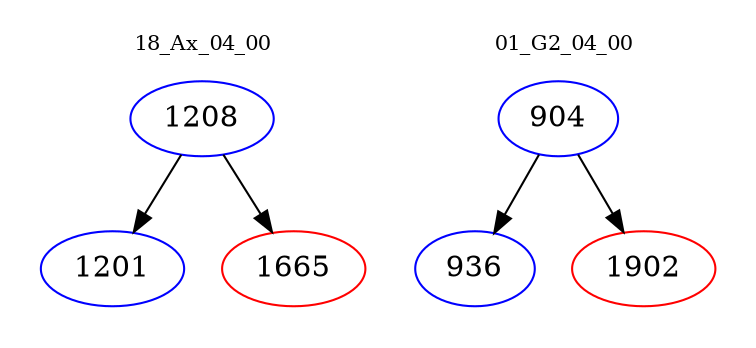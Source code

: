 digraph{
subgraph cluster_0 {
color = white
label = "18_Ax_04_00";
fontsize=10;
T0_1208 [label="1208", color="blue"]
T0_1208 -> T0_1201 [color="black"]
T0_1201 [label="1201", color="blue"]
T0_1208 -> T0_1665 [color="black"]
T0_1665 [label="1665", color="red"]
}
subgraph cluster_1 {
color = white
label = "01_G2_04_00";
fontsize=10;
T1_904 [label="904", color="blue"]
T1_904 -> T1_936 [color="black"]
T1_936 [label="936", color="blue"]
T1_904 -> T1_1902 [color="black"]
T1_1902 [label="1902", color="red"]
}
}
